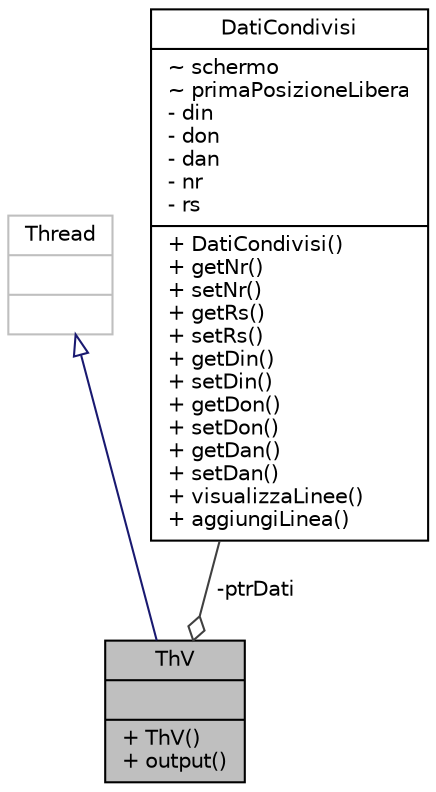 digraph "ThV"
{
 // INTERACTIVE_SVG=YES
  edge [fontname="Helvetica",fontsize="10",labelfontname="Helvetica",labelfontsize="10"];
  node [fontname="Helvetica",fontsize="10",shape=record];
  Node2 [label="{ThV\n||+ ThV()\l+ output()\l}",height=0.2,width=0.4,color="black", fillcolor="grey75", style="filled", fontcolor="black"];
  Node3 -> Node2 [dir="back",color="midnightblue",fontsize="10",style="solid",arrowtail="onormal",fontname="Helvetica"];
  Node3 [label="{Thread\n||}",height=0.2,width=0.4,color="grey75", fillcolor="white", style="filled"];
  Node4 -> Node2 [color="grey25",fontsize="10",style="solid",label=" -ptrDati" ,arrowhead="odiamond",fontname="Helvetica"];
  Node4 [label="{DatiCondivisi\n|~ schermo\l~ primaPosizioneLibera\l- din\l- don\l- dan\l- nr\l- rs\l|+ DatiCondivisi()\l+ getNr()\l+ setNr()\l+ getRs()\l+ setRs()\l+ getDin()\l+ setDin()\l+ getDon()\l+ setDon()\l+ getDan()\l+ setDan()\l+ visualizzaLinee()\l+ aggiungiLinea()\l}",height=0.2,width=0.4,color="black", fillcolor="white", style="filled",URL="$classcampane_1_1_dati_condivisi.html",tooltip="Classe DatiCondivisi, meemorizza e restituisce il numero di rintocchi di ogni campana. "];
}

